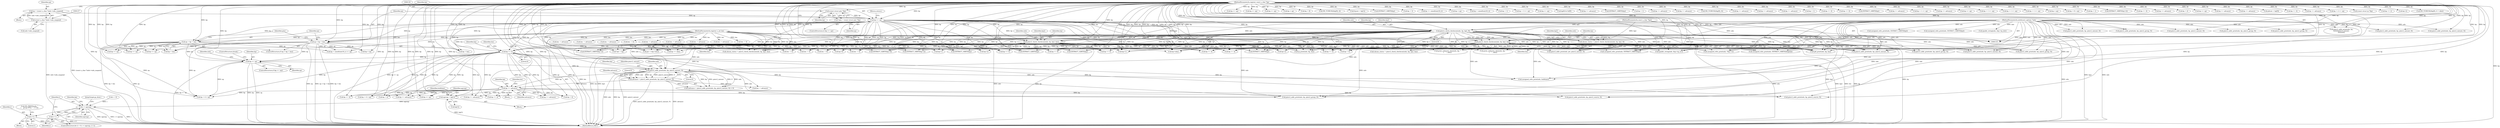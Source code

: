 digraph "0_tcpdump_6fca58f5f9c96749a575f52e20598ad43f5bdf30@array" {
"1000780" [label="(Call,ngroup = bp[1])"];
"1000121" [label="(MethodParameterIn,register const u_char *bp)"];
"1000728" [label="(Call,bp += 4)"];
"1000221" [label="(Call,pimv2_check_checksum(ndo, bp, bp2, len))"];
"1000209" [label="(Call,pimv2_check_checksum(ndo, bp, bp2, 8))"];
"1000120" [label="(MethodParameterIn,netdissect_options *ndo)"];
"1000142" [label="(Call,bp >= ep)"];
"1000129" [label="(Call,(const struct pim *)bp)"];
"1000134" [label="(Call,ep = (const u_char *)ndo->ndo_snapend)"];
"1000136" [label="(Call,(const u_char *)ndo->ndo_snapend)"];
"1000123" [label="(MethodParameterIn,const u_char *bp2)"];
"1000122" [label="(MethodParameterIn,register u_int len)"];
"1000230" [label="(Call,pimv2_check_checksum(ndo, bp, bp2, len))"];
"1000767" [label="(Call,bp += advance)"];
"1000753" [label="(Call,advance = pimv2_addr_print(ndo, bp, pimv2_unicast, 0))"];
"1000755" [label="(Call,pimv2_addr_print(ndo, bp, pimv2_unicast, 0))"];
"1000743" [label="(Call,bp >= ep)"];
"1000147" [label="(Call,ep > bp + len)"];
"1000152" [label="(Call,ep = bp + len)"];
"1000832" [label="(Call,i < ngroup)"];
"1000835" [label="(Call,i++)"];
"1000848" [label="(Call,i+1)"];
"1000404" [label="(Call,EXTRACT_32BITS(bp))"];
"1000668" [label="(Call,pimv2_addr_print(ndo, bp, pimv2_group, 0))"];
"1001418" [label="(Call,bp >= ep)"];
"1000228" [label="(Call,cksum_status = pimv2_check_checksum(ndo, bp, bp2, len))"];
"1000767" [label="(Call,bp += advance)"];
"1000142" [label="(Call,bp >= ep)"];
"1000566" [label="(Call,bp += olen)"];
"1000153" [label="(Identifier,ep)"];
"1000687" [label="(Call,bp >= ep)"];
"1001286" [label="(Call,bp >= ep)"];
"1000613" [label="(Call,ipaddr_string(ndo, &ip->ip_src))"];
"1000549" [label="(Call,print_unknown_data(ndo, bp, \"\n\t    \", olen))"];
"1001298" [label="(Call,pimv2_addr_print(ndo, bp, pimv2_unicast, 0))"];
"1000123" [label="(MethodParameterIn,const u_char *bp2)"];
"1000462" [label="(Call,bp+1)"];
"1000839" [label="(Call,bp >= ep)"];
"1001167" [label="(Call,bp < ep)"];
"1000266" [label="(Call,bp += 4)"];
"1000591" [label="(Call,bp += 8)"];
"1000782" [label="(Call,bp[1])"];
"1000756" [label="(Identifier,ndo)"];
"1000754" [label="(Identifier,advance)"];
"1000786" [label="(Identifier,holdtime)"];
"1000759" [label="(Literal,0)"];
"1000875" [label="(Call,bp + 4)"];
"1000987" [label="(Call,bp += advance)"];
"1000850" [label="(Literal,1)"];
"1000471" [label="(Call,unsigned_relts_print(ndo, *(bp+1)))"];
"1000513" [label="(Call,bp+olen)"];
"1001066" [label="(Call,pimv2_addr_print(ndo, bp, pimv2_unicast, 0))"];
"1001318" [label="(Call,bp + 8)"];
"1001555" [label="(Call,ND_TCHECK2(bp[0], 2))"];
"1000846" [label="(Block,)"];
"1001151" [label="(Call,frpcnt = bp[1])"];
"1000145" [label="(Return,return;)"];
"1001214" [label="(Call,unsigned_relts_print(ndo, EXTRACT_16BITS(bp)))"];
"1000746" [label="(ControlStructure,break;)"];
"1000947" [label="(Call,bp += advance)"];
"1001016" [label="(Call,EXTRACT_16BITS(bp))"];
"1001398" [label="(Call,bp + 3)"];
"1001018" [label="(Call,bp += sizeof(uint16_t))"];
"1000212" [label="(Identifier,bp2)"];
"1001085" [label="(Call,bp < ep)"];
"1000828" [label="(ControlStructure,for (i = 0; i < ngroup; i++))"];
"1001005" [label="(Call,bp + sizeof(uint16_t))"];
"1000867" [label="(Call,bp += advance)"];
"1001517" [label="(Call,pimv2_addr_print(ndo, bp, pimv2_group, 0))"];
"1001200" [label="(Call,bp + 1)"];
"1000335" [label="(Call,EXTRACT_16BITS(bp))"];
"1000121" [label="(MethodParameterIn,register const u_char *bp)"];
"1001397" [label="(Call,bp + 3 >= ep)"];
"1000213" [label="(Literal,8)"];
"1001117" [label="(Call,bp >= ep)"];
"1001324" [label="(Call,bp[0] & 0x80)"];
"1000825" [label="(Call,len -= 4)"];
"1000833" [label="(Identifier,i)"];
"1000210" [label="(Identifier,ndo)"];
"1000975" [label="(Call,pimv2_addr_print(ndo, bp, pimv2_source, 0))"];
"1000990" [label="(Call,len -= advance)"];
"1000760" [label="(Literal,0)"];
"1001195" [label="(Call,bp += advance)"];
"1000848" [label="(Call,i+1)"];
"1001216" [label="(Call,EXTRACT_16BITS(bp))"];
"1000141" [label="(ControlStructure,if (bp >= ep))"];
"1000770" [label="(Call,len -= advance)"];
"1000699" [label="(Call,pimv2_addr_print(ndo, bp, pimv2_unicast, 0))"];
"1001383" [label="(Call,bp + 1)"];
"1001481" [label="(Call,bp += advance)"];
"1000744" [label="(Identifier,bp)"];
"1001282" [label="(Call,len -= advance)"];
"1000129" [label="(Call,(const struct pim *)bp)"];
"1001251" [label="(Call,len -= 4)"];
"1000135" [label="(Identifier,ep)"];
"1000729" [label="(Identifier,bp)"];
"1000491" [label="(Call,bp+2)"];
"1000627" [label="(Call,ip_print(ndo, bp, len))"];
"1001279" [label="(Call,bp += advance)"];
"1000233" [label="(Identifier,bp2)"];
"1000219" [label="(Call,cksum_status = pimv2_check_checksum(ndo, bp, bp2, len))"];
"1000147" [label="(Call,ep > bp + len)"];
"1000232" [label="(Identifier,bp)"];
"1000774" [label="(Call,bp + 4 > ep)"];
"1001360" [label="(Call,bp += 4)"];
"1000209" [label="(Call,pimv2_check_checksum(ndo, bp, bp2, 8))"];
"1001469" [label="(Call,pimv2_addr_print(ndo, bp, pimv2_group, 0))"];
"1000222" [label="(Identifier,ndo)"];
"1000745" [label="(Identifier,ep)"];
"1000652" [label="(Call,len -= 4)"];
"1000768" [label="(Identifier,bp)"];
"1000274" [label="(Call,ND_TCHECK2(bp[0], 4))"];
"1000134" [label="(Call,ep = (const u_char *)ndo->ndo_snapend)"];
"1000711" [label="(Call,bp += advance)"];
"1000683" [label="(Call,len -= advance)"];
"1001078" [label="(Call,bp += advance)"];
"1001506" [label="(Call,bp += advance)"];
"1000721" [label="(Block,)"];
"1000152" [label="(Call,ep = bp + len)"];
"1000575" [label="(Call,bp + 4)"];
"1001004" [label="(Call,bp + sizeof(uint16_t) >= ep)"];
"1001037" [label="(Call,bp + 1)"];
"1001586" [label="(MethodReturn,RET)"];
"1000207" [label="(Call,cksum_status = pimv2_check_checksum(ndo, bp, bp2, 8))"];
"1000910" [label="(Call,len -= 4)"];
"1000633" [label="(Call,ip6_print(ndo, bp, len))"];
"1001414" [label="(Call,bp += 4)"];
"1001494" [label="(Call,pimv2_addr_print(ndo, bp, pimv2_unicast, 0))"];
"1000730" [label="(Literal,4)"];
"1001407" [label="(Call,unsigned_relts_print(ndo, EXTRACT_16BITS(&bp[2])))"];
"1000234" [label="(Identifier,len)"];
"1000757" [label="(Identifier,bp)"];
"1001238" [label="(Call,bp += 4)"];
"1000474" [label="(Call,bp+1)"];
"1000771" [label="(Identifier,len)"];
"1000507" [label="(Call,*ptr = bp)"];
"1000143" [label="(Identifier,bp)"];
"1001566" [label="(Call,EXTRACT_16BITS(bp))"];
"1001310" [label="(Call,bp += advance)"];
"1001199" [label="(Call,bp + 1 >= ep)"];
"1000775" [label="(Call,bp + 4)"];
"1001364" [label="(Call,bp >= ep)"];
"1001552" [label="(Call,bp += advance)"];
"1000834" [label="(Identifier,ngroup)"];
"1001054" [label="(Call,bp >= ep)"];
"1000154" [label="(Call,bp + len)"];
"1000935" [label="(Call,pimv2_addr_print(ndo, bp, pimv2_source, 0))"];
"1000656" [label="(Call,bp >= ep)"];
"1000781" [label="(Identifier,ngroup)"];
"1000138" [label="(Call,ndo->ndo_snapend)"];
"1000993" [label="(JumpTarget,jp_done:)"];
"1000832" [label="(Call,i < ngroup)"];
"1000588" [label="(Call,bp+4)"];
"1001564" [label="(Call,unsigned_relts_print(ndo, EXTRACT_16BITS(bp)))"];
"1000843" [label="(Call,ND_PRINT((ndo, \"\n\t    group #%u: \", i+1)))"];
"1000829" [label="(Call,i = 0)"];
"1000870" [label="(Call,len -= advance)"];
"1001135" [label="(Call,bp + 1 >= ep)"];
"1000270" [label="(Call,bp < ep)"];
"1000619" [label="(Call,ipaddr_string(ndo, &ip->ip_dst))"];
"1001255" [label="(Call,bp >= ep)"];
"1000223" [label="(Identifier,bp)"];
"1001313" [label="(Call,len -= advance)"];
"1000742" [label="(ControlStructure,if (bp >= ep))"];
"1000835" [label="(Call,i++)"];
"1000741" [label="(Block,)"];
"1000357" [label="(Call,EXTRACT_16BITS(bp))"];
"1001382" [label="(Call,bp + 1 >= ep)"];
"1000511" [label="(Call,ptr < (bp+olen))"];
"1000819" [label="(Call,unsigned_relts_print(ndo, holdtime))"];
"1000211" [label="(Identifier,bp)"];
"1000731" [label="(Call,len -= 4)"];
"1000149" [label="(Call,bp + len)"];
"1000907" [label="(Call,bp += 4)"];
"1000122" [label="(MethodParameterIn,register u_int len)"];
"1000479" [label="(Call,EXTRACT_16BITS(bp+2))"];
"1000758" [label="(Identifier,pimv2_unicast)"];
"1001036" [label="(Call,bp + 1 >= ep)"];
"1000780" [label="(Call,ngroup = bp[1])"];
"1000225" [label="(Identifier,len)"];
"1000333" [label="(Call,unsigned_relts_print(ndo, EXTRACT_16BITS(bp)))"];
"1001101" [label="(Call,pimv2_addr_print(ndo, bp, pimv2_group, 0))"];
"1000231" [label="(Identifier,ndo)"];
"1000127" [label="(Call,*pim = (const struct pim *)bp)"];
"1001453" [label="(Call,bp < ep)"];
"1000849" [label="(Identifier,i)"];
"1000148" [label="(Identifier,ep)"];
"1001317" [label="(Call,bp + 8 > ep)"];
"1000587" [label="(Call,EXTRACT_32BITS(bp+4))"];
"1000146" [label="(ControlStructure,if (ep > bp + len))"];
"1000490" [label="(Call,EXTRACT_16BITS(bp+2))"];
"1001136" [label="(Call,bp + 1)"];
"1000361" [label="(Call,EXTRACT_16BITS(bp+2))"];
"1001156" [label="(Call,bp += 4)"];
"1000950" [label="(Call,len -= advance)"];
"1000594" [label="(Call,len -= 8)"];
"1000124" [label="(Block,)"];
"1000480" [label="(Call,bp+2)"];
"1000144" [label="(Identifier,ep)"];
"1000680" [label="(Call,bp += advance)"];
"1000855" [label="(Call,pimv2_addr_print(ndo, bp, pimv2_group, 0))"];
"1001220" [label="(Call,bp + 2)"];
"1000752" [label="(Call,(advance = pimv2_addr_print(ndo, bp, pimv2_unicast, 0)) < 0)"];
"1000136" [label="(Call,(const u_char *)ndo->ndo_snapend)"];
"1000769" [label="(Identifier,advance)"];
"1001023" [label="(Call,bp >= ep)"];
"1000840" [label="(Identifier,bp)"];
"1000874" [label="(Call,bp + 4 > ep)"];
"1000749" [label="(Identifier,ndo)"];
"1001529" [label="(Call,bp += advance)"];
"1001113" [label="(Call,bp += advance)"];
"1001183" [label="(Call,pimv2_addr_print(ndo, bp,\n\t\t\t\t\t\t\t\tpimv2_unicast,\n\t\t\t\t\t\t\t\t0))"];
"1000131" [label="(Identifier,bp)"];
"1000755" [label="(Call,pimv2_addr_print(ndo, bp, pimv2_unicast, 0))"];
"1001376" [label="(Call,pfxcnt = bp[0])"];
"1001540" [label="(Call,pimv2_addr_print(ndo, bp, pimv2_unicast, 0))"];
"1000221" [label="(Call,pimv2_check_checksum(ndo, bp, bp2, len))"];
"1000230" [label="(Call,pimv2_check_checksum(ndo, bp, bp2, len))"];
"1000313" [label="(Call,bp += 4)"];
"1000728" [label="(Call,bp += 4)"];
"1001442" [label="(Call,bp += advance)"];
"1000523" [label="(Call,pimv2_addr_print(ndo, ptr, pimv2_unicast, 0))"];
"1001219" [label="(Call,bp + 2 >= ep)"];
"1000743" [label="(Call,bp >= ep)"];
"1000753" [label="(Call,advance = pimv2_addr_print(ndo, bp, pimv2_unicast, 0))"];
"1000561" [label="(Call,print_unknown_data(ndo, bp, \"\n\t    \", olen))"];
"1000732" [label="(Identifier,len)"];
"1000120" [label="(MethodParameterIn,netdissect_options *ndo)"];
"1001430" [label="(Call,pimv2_addr_print(ndo, bp, pimv2_unicast, 0))"];
"1000224" [label="(Identifier,bp2)"];
"1000599" [label="(Call,(const struct ip *)bp)"];
"1001267" [label="(Call,pimv2_addr_print(ndo, bp, pimv2_group, 0))"];
"1000159" [label="(Identifier,pim)"];
"1000714" [label="(Call,len -= advance)"];
"1000435" [label="(Call,EXTRACT_32BITS(bp))"];
"1000822" [label="(Call,bp += 4)"];
"1001000" [label="(Call,bp += 4)"];
"1001050" [label="(Call,bp += 2)"];
"1001248" [label="(Call,bp += 4)"];
"1000836" [label="(Identifier,i)"];
"1000649" [label="(Call,bp += 4)"];
"1000362" [label="(Call,bp+2)"];
"1000293" [label="(Call,ND_TCHECK2(bp[0], 4 + olen))"];
"1000780" -> "1000721"  [label="AST: "];
"1000780" -> "1000782"  [label="CFG: "];
"1000781" -> "1000780"  [label="AST: "];
"1000782" -> "1000780"  [label="AST: "];
"1000786" -> "1000780"  [label="CFG: "];
"1000780" -> "1001586"  [label="DDG: bp[1]"];
"1000121" -> "1000780"  [label="DDG: bp"];
"1000728" -> "1000780"  [label="DDG: bp"];
"1000767" -> "1000780"  [label="DDG: bp"];
"1000780" -> "1000832"  [label="DDG: ngroup"];
"1000121" -> "1000119"  [label="AST: "];
"1000121" -> "1001586"  [label="DDG: bp"];
"1000121" -> "1000129"  [label="DDG: bp"];
"1000121" -> "1000142"  [label="DDG: bp"];
"1000121" -> "1000147"  [label="DDG: bp"];
"1000121" -> "1000149"  [label="DDG: bp"];
"1000121" -> "1000152"  [label="DDG: bp"];
"1000121" -> "1000154"  [label="DDG: bp"];
"1000121" -> "1000209"  [label="DDG: bp"];
"1000121" -> "1000221"  [label="DDG: bp"];
"1000121" -> "1000230"  [label="DDG: bp"];
"1000121" -> "1000266"  [label="DDG: bp"];
"1000121" -> "1000270"  [label="DDG: bp"];
"1000121" -> "1000274"  [label="DDG: bp"];
"1000121" -> "1000293"  [label="DDG: bp"];
"1000121" -> "1000313"  [label="DDG: bp"];
"1000121" -> "1000335"  [label="DDG: bp"];
"1000121" -> "1000357"  [label="DDG: bp"];
"1000121" -> "1000361"  [label="DDG: bp"];
"1000121" -> "1000362"  [label="DDG: bp"];
"1000121" -> "1000404"  [label="DDG: bp"];
"1000121" -> "1000435"  [label="DDG: bp"];
"1000121" -> "1000462"  [label="DDG: bp"];
"1000121" -> "1000474"  [label="DDG: bp"];
"1000121" -> "1000479"  [label="DDG: bp"];
"1000121" -> "1000480"  [label="DDG: bp"];
"1000121" -> "1000490"  [label="DDG: bp"];
"1000121" -> "1000491"  [label="DDG: bp"];
"1000121" -> "1000507"  [label="DDG: bp"];
"1000121" -> "1000511"  [label="DDG: bp"];
"1000121" -> "1000513"  [label="DDG: bp"];
"1000121" -> "1000549"  [label="DDG: bp"];
"1000121" -> "1000561"  [label="DDG: bp"];
"1000121" -> "1000566"  [label="DDG: bp"];
"1000121" -> "1000575"  [label="DDG: bp"];
"1000121" -> "1000587"  [label="DDG: bp"];
"1000121" -> "1000588"  [label="DDG: bp"];
"1000121" -> "1000591"  [label="DDG: bp"];
"1000121" -> "1000599"  [label="DDG: bp"];
"1000121" -> "1000627"  [label="DDG: bp"];
"1000121" -> "1000633"  [label="DDG: bp"];
"1000121" -> "1000649"  [label="DDG: bp"];
"1000121" -> "1000656"  [label="DDG: bp"];
"1000121" -> "1000668"  [label="DDG: bp"];
"1000121" -> "1000680"  [label="DDG: bp"];
"1000121" -> "1000687"  [label="DDG: bp"];
"1000121" -> "1000699"  [label="DDG: bp"];
"1000121" -> "1000711"  [label="DDG: bp"];
"1000121" -> "1000728"  [label="DDG: bp"];
"1000121" -> "1000743"  [label="DDG: bp"];
"1000121" -> "1000755"  [label="DDG: bp"];
"1000121" -> "1000767"  [label="DDG: bp"];
"1000121" -> "1000774"  [label="DDG: bp"];
"1000121" -> "1000775"  [label="DDG: bp"];
"1000121" -> "1000822"  [label="DDG: bp"];
"1000121" -> "1000839"  [label="DDG: bp"];
"1000121" -> "1000855"  [label="DDG: bp"];
"1000121" -> "1000867"  [label="DDG: bp"];
"1000121" -> "1000874"  [label="DDG: bp"];
"1000121" -> "1000875"  [label="DDG: bp"];
"1000121" -> "1000907"  [label="DDG: bp"];
"1000121" -> "1000935"  [label="DDG: bp"];
"1000121" -> "1000947"  [label="DDG: bp"];
"1000121" -> "1000975"  [label="DDG: bp"];
"1000121" -> "1000987"  [label="DDG: bp"];
"1000121" -> "1001000"  [label="DDG: bp"];
"1000121" -> "1001004"  [label="DDG: bp"];
"1000121" -> "1001005"  [label="DDG: bp"];
"1000121" -> "1001016"  [label="DDG: bp"];
"1000121" -> "1001018"  [label="DDG: bp"];
"1000121" -> "1001023"  [label="DDG: bp"];
"1000121" -> "1001036"  [label="DDG: bp"];
"1000121" -> "1001037"  [label="DDG: bp"];
"1000121" -> "1001050"  [label="DDG: bp"];
"1000121" -> "1001054"  [label="DDG: bp"];
"1000121" -> "1001066"  [label="DDG: bp"];
"1000121" -> "1001078"  [label="DDG: bp"];
"1000121" -> "1001085"  [label="DDG: bp"];
"1000121" -> "1001101"  [label="DDG: bp"];
"1000121" -> "1001113"  [label="DDG: bp"];
"1000121" -> "1001117"  [label="DDG: bp"];
"1000121" -> "1001135"  [label="DDG: bp"];
"1000121" -> "1001136"  [label="DDG: bp"];
"1000121" -> "1001151"  [label="DDG: bp"];
"1000121" -> "1001156"  [label="DDG: bp"];
"1000121" -> "1001167"  [label="DDG: bp"];
"1000121" -> "1001183"  [label="DDG: bp"];
"1000121" -> "1001195"  [label="DDG: bp"];
"1000121" -> "1001199"  [label="DDG: bp"];
"1000121" -> "1001200"  [label="DDG: bp"];
"1000121" -> "1001216"  [label="DDG: bp"];
"1000121" -> "1001219"  [label="DDG: bp"];
"1000121" -> "1001220"  [label="DDG: bp"];
"1000121" -> "1001238"  [label="DDG: bp"];
"1000121" -> "1001248"  [label="DDG: bp"];
"1000121" -> "1001255"  [label="DDG: bp"];
"1000121" -> "1001267"  [label="DDG: bp"];
"1000121" -> "1001279"  [label="DDG: bp"];
"1000121" -> "1001286"  [label="DDG: bp"];
"1000121" -> "1001298"  [label="DDG: bp"];
"1000121" -> "1001310"  [label="DDG: bp"];
"1000121" -> "1001317"  [label="DDG: bp"];
"1000121" -> "1001318"  [label="DDG: bp"];
"1000121" -> "1001324"  [label="DDG: bp"];
"1000121" -> "1001360"  [label="DDG: bp"];
"1000121" -> "1001364"  [label="DDG: bp"];
"1000121" -> "1001376"  [label="DDG: bp"];
"1000121" -> "1001382"  [label="DDG: bp"];
"1000121" -> "1001383"  [label="DDG: bp"];
"1000121" -> "1001397"  [label="DDG: bp"];
"1000121" -> "1001398"  [label="DDG: bp"];
"1000121" -> "1001414"  [label="DDG: bp"];
"1000121" -> "1001418"  [label="DDG: bp"];
"1000121" -> "1001430"  [label="DDG: bp"];
"1000121" -> "1001442"  [label="DDG: bp"];
"1000121" -> "1001453"  [label="DDG: bp"];
"1000121" -> "1001469"  [label="DDG: bp"];
"1000121" -> "1001481"  [label="DDG: bp"];
"1000121" -> "1001494"  [label="DDG: bp"];
"1000121" -> "1001506"  [label="DDG: bp"];
"1000121" -> "1001517"  [label="DDG: bp"];
"1000121" -> "1001529"  [label="DDG: bp"];
"1000121" -> "1001540"  [label="DDG: bp"];
"1000121" -> "1001552"  [label="DDG: bp"];
"1000121" -> "1001555"  [label="DDG: bp"];
"1000121" -> "1001566"  [label="DDG: bp"];
"1000728" -> "1000721"  [label="AST: "];
"1000728" -> "1000730"  [label="CFG: "];
"1000729" -> "1000728"  [label="AST: "];
"1000730" -> "1000728"  [label="AST: "];
"1000732" -> "1000728"  [label="CFG: "];
"1000221" -> "1000728"  [label="DDG: bp"];
"1000230" -> "1000728"  [label="DDG: bp"];
"1000209" -> "1000728"  [label="DDG: bp"];
"1000142" -> "1000728"  [label="DDG: bp"];
"1000728" -> "1000743"  [label="DDG: bp"];
"1000728" -> "1000774"  [label="DDG: bp"];
"1000728" -> "1000775"  [label="DDG: bp"];
"1000728" -> "1000822"  [label="DDG: bp"];
"1000728" -> "1000839"  [label="DDG: bp"];
"1000728" -> "1000855"  [label="DDG: bp"];
"1000728" -> "1000867"  [label="DDG: bp"];
"1000728" -> "1000874"  [label="DDG: bp"];
"1000728" -> "1000875"  [label="DDG: bp"];
"1000728" -> "1000907"  [label="DDG: bp"];
"1000728" -> "1000935"  [label="DDG: bp"];
"1000728" -> "1000947"  [label="DDG: bp"];
"1000728" -> "1000975"  [label="DDG: bp"];
"1000728" -> "1000987"  [label="DDG: bp"];
"1000221" -> "1000219"  [label="AST: "];
"1000221" -> "1000225"  [label="CFG: "];
"1000222" -> "1000221"  [label="AST: "];
"1000223" -> "1000221"  [label="AST: "];
"1000224" -> "1000221"  [label="AST: "];
"1000225" -> "1000221"  [label="AST: "];
"1000219" -> "1000221"  [label="CFG: "];
"1000221" -> "1001586"  [label="DDG: len"];
"1000221" -> "1001586"  [label="DDG: bp"];
"1000221" -> "1001586"  [label="DDG: ndo"];
"1000221" -> "1001586"  [label="DDG: bp2"];
"1000221" -> "1000219"  [label="DDG: ndo"];
"1000221" -> "1000219"  [label="DDG: bp"];
"1000221" -> "1000219"  [label="DDG: bp2"];
"1000221" -> "1000219"  [label="DDG: len"];
"1000209" -> "1000221"  [label="DDG: ndo"];
"1000209" -> "1000221"  [label="DDG: bp"];
"1000209" -> "1000221"  [label="DDG: bp2"];
"1000120" -> "1000221"  [label="DDG: ndo"];
"1000123" -> "1000221"  [label="DDG: bp2"];
"1000122" -> "1000221"  [label="DDG: len"];
"1000221" -> "1000266"  [label="DDG: bp"];
"1000221" -> "1000333"  [label="DDG: ndo"];
"1000221" -> "1000335"  [label="DDG: bp"];
"1000221" -> "1000357"  [label="DDG: bp"];
"1000221" -> "1000404"  [label="DDG: bp"];
"1000221" -> "1000435"  [label="DDG: bp"];
"1000221" -> "1000462"  [label="DDG: bp"];
"1000221" -> "1000471"  [label="DDG: ndo"];
"1000221" -> "1000474"  [label="DDG: bp"];
"1000221" -> "1000479"  [label="DDG: bp"];
"1000221" -> "1000480"  [label="DDG: bp"];
"1000221" -> "1000490"  [label="DDG: bp"];
"1000221" -> "1000491"  [label="DDG: bp"];
"1000221" -> "1000507"  [label="DDG: bp"];
"1000221" -> "1000511"  [label="DDG: bp"];
"1000221" -> "1000513"  [label="DDG: bp"];
"1000221" -> "1000523"  [label="DDG: ndo"];
"1000221" -> "1000549"  [label="DDG: ndo"];
"1000221" -> "1000549"  [label="DDG: bp"];
"1000221" -> "1000561"  [label="DDG: ndo"];
"1000221" -> "1000561"  [label="DDG: bp"];
"1000221" -> "1000566"  [label="DDG: bp"];
"1000221" -> "1000575"  [label="DDG: bp"];
"1000221" -> "1000587"  [label="DDG: bp"];
"1000221" -> "1000588"  [label="DDG: bp"];
"1000221" -> "1000591"  [label="DDG: bp"];
"1000221" -> "1000594"  [label="DDG: len"];
"1000221" -> "1000613"  [label="DDG: ndo"];
"1000221" -> "1000627"  [label="DDG: ndo"];
"1000221" -> "1000627"  [label="DDG: bp"];
"1000221" -> "1000627"  [label="DDG: len"];
"1000221" -> "1000633"  [label="DDG: ndo"];
"1000221" -> "1000633"  [label="DDG: bp"];
"1000221" -> "1000633"  [label="DDG: len"];
"1000221" -> "1000649"  [label="DDG: bp"];
"1000221" -> "1000652"  [label="DDG: len"];
"1000221" -> "1000668"  [label="DDG: ndo"];
"1000221" -> "1000731"  [label="DDG: len"];
"1000221" -> "1000755"  [label="DDG: ndo"];
"1000221" -> "1000819"  [label="DDG: ndo"];
"1000221" -> "1000855"  [label="DDG: ndo"];
"1000221" -> "1001000"  [label="DDG: bp"];
"1000221" -> "1001066"  [label="DDG: ndo"];
"1000221" -> "1001248"  [label="DDG: bp"];
"1000221" -> "1001251"  [label="DDG: len"];
"1000221" -> "1001267"  [label="DDG: ndo"];
"1000221" -> "1001360"  [label="DDG: bp"];
"1000221" -> "1001407"  [label="DDG: ndo"];
"1000221" -> "1001494"  [label="DDG: ndo"];
"1000221" -> "1001494"  [label="DDG: bp"];
"1000209" -> "1000207"  [label="AST: "];
"1000209" -> "1000213"  [label="CFG: "];
"1000210" -> "1000209"  [label="AST: "];
"1000211" -> "1000209"  [label="AST: "];
"1000212" -> "1000209"  [label="AST: "];
"1000213" -> "1000209"  [label="AST: "];
"1000207" -> "1000209"  [label="CFG: "];
"1000209" -> "1001586"  [label="DDG: ndo"];
"1000209" -> "1001586"  [label="DDG: bp2"];
"1000209" -> "1001586"  [label="DDG: bp"];
"1000209" -> "1000207"  [label="DDG: ndo"];
"1000209" -> "1000207"  [label="DDG: bp"];
"1000209" -> "1000207"  [label="DDG: bp2"];
"1000209" -> "1000207"  [label="DDG: 8"];
"1000120" -> "1000209"  [label="DDG: ndo"];
"1000142" -> "1000209"  [label="DDG: bp"];
"1000123" -> "1000209"  [label="DDG: bp2"];
"1000209" -> "1000266"  [label="DDG: bp"];
"1000209" -> "1000333"  [label="DDG: ndo"];
"1000209" -> "1000335"  [label="DDG: bp"];
"1000209" -> "1000357"  [label="DDG: bp"];
"1000209" -> "1000404"  [label="DDG: bp"];
"1000209" -> "1000435"  [label="DDG: bp"];
"1000209" -> "1000462"  [label="DDG: bp"];
"1000209" -> "1000471"  [label="DDG: ndo"];
"1000209" -> "1000474"  [label="DDG: bp"];
"1000209" -> "1000479"  [label="DDG: bp"];
"1000209" -> "1000480"  [label="DDG: bp"];
"1000209" -> "1000490"  [label="DDG: bp"];
"1000209" -> "1000491"  [label="DDG: bp"];
"1000209" -> "1000507"  [label="DDG: bp"];
"1000209" -> "1000511"  [label="DDG: bp"];
"1000209" -> "1000513"  [label="DDG: bp"];
"1000209" -> "1000523"  [label="DDG: ndo"];
"1000209" -> "1000549"  [label="DDG: ndo"];
"1000209" -> "1000549"  [label="DDG: bp"];
"1000209" -> "1000561"  [label="DDG: ndo"];
"1000209" -> "1000561"  [label="DDG: bp"];
"1000209" -> "1000566"  [label="DDG: bp"];
"1000209" -> "1000575"  [label="DDG: bp"];
"1000209" -> "1000587"  [label="DDG: bp"];
"1000209" -> "1000588"  [label="DDG: bp"];
"1000209" -> "1000591"  [label="DDG: bp"];
"1000209" -> "1000613"  [label="DDG: ndo"];
"1000209" -> "1000627"  [label="DDG: ndo"];
"1000209" -> "1000627"  [label="DDG: bp"];
"1000209" -> "1000633"  [label="DDG: ndo"];
"1000209" -> "1000633"  [label="DDG: bp"];
"1000209" -> "1000649"  [label="DDG: bp"];
"1000209" -> "1000668"  [label="DDG: ndo"];
"1000209" -> "1000755"  [label="DDG: ndo"];
"1000209" -> "1000819"  [label="DDG: ndo"];
"1000209" -> "1000855"  [label="DDG: ndo"];
"1000209" -> "1001000"  [label="DDG: bp"];
"1000209" -> "1001066"  [label="DDG: ndo"];
"1000209" -> "1001248"  [label="DDG: bp"];
"1000209" -> "1001267"  [label="DDG: ndo"];
"1000209" -> "1001360"  [label="DDG: bp"];
"1000209" -> "1001407"  [label="DDG: ndo"];
"1000209" -> "1001494"  [label="DDG: ndo"];
"1000209" -> "1001494"  [label="DDG: bp"];
"1000120" -> "1000119"  [label="AST: "];
"1000120" -> "1001586"  [label="DDG: ndo"];
"1000120" -> "1000230"  [label="DDG: ndo"];
"1000120" -> "1000333"  [label="DDG: ndo"];
"1000120" -> "1000471"  [label="DDG: ndo"];
"1000120" -> "1000523"  [label="DDG: ndo"];
"1000120" -> "1000549"  [label="DDG: ndo"];
"1000120" -> "1000561"  [label="DDG: ndo"];
"1000120" -> "1000613"  [label="DDG: ndo"];
"1000120" -> "1000619"  [label="DDG: ndo"];
"1000120" -> "1000627"  [label="DDG: ndo"];
"1000120" -> "1000633"  [label="DDG: ndo"];
"1000120" -> "1000668"  [label="DDG: ndo"];
"1000120" -> "1000699"  [label="DDG: ndo"];
"1000120" -> "1000755"  [label="DDG: ndo"];
"1000120" -> "1000819"  [label="DDG: ndo"];
"1000120" -> "1000855"  [label="DDG: ndo"];
"1000120" -> "1000935"  [label="DDG: ndo"];
"1000120" -> "1000975"  [label="DDG: ndo"];
"1000120" -> "1001066"  [label="DDG: ndo"];
"1000120" -> "1001101"  [label="DDG: ndo"];
"1000120" -> "1001183"  [label="DDG: ndo"];
"1000120" -> "1001214"  [label="DDG: ndo"];
"1000120" -> "1001267"  [label="DDG: ndo"];
"1000120" -> "1001298"  [label="DDG: ndo"];
"1000120" -> "1001407"  [label="DDG: ndo"];
"1000120" -> "1001430"  [label="DDG: ndo"];
"1000120" -> "1001469"  [label="DDG: ndo"];
"1000120" -> "1001494"  [label="DDG: ndo"];
"1000120" -> "1001517"  [label="DDG: ndo"];
"1000120" -> "1001540"  [label="DDG: ndo"];
"1000120" -> "1001564"  [label="DDG: ndo"];
"1000142" -> "1000141"  [label="AST: "];
"1000142" -> "1000144"  [label="CFG: "];
"1000143" -> "1000142"  [label="AST: "];
"1000144" -> "1000142"  [label="AST: "];
"1000145" -> "1000142"  [label="CFG: "];
"1000148" -> "1000142"  [label="CFG: "];
"1000142" -> "1001586"  [label="DDG: bp >= ep"];
"1000142" -> "1001586"  [label="DDG: ep"];
"1000142" -> "1001586"  [label="DDG: bp"];
"1000129" -> "1000142"  [label="DDG: bp"];
"1000134" -> "1000142"  [label="DDG: ep"];
"1000142" -> "1000147"  [label="DDG: ep"];
"1000142" -> "1000147"  [label="DDG: bp"];
"1000142" -> "1000149"  [label="DDG: bp"];
"1000142" -> "1000152"  [label="DDG: bp"];
"1000142" -> "1000154"  [label="DDG: bp"];
"1000142" -> "1000230"  [label="DDG: bp"];
"1000142" -> "1000266"  [label="DDG: bp"];
"1000142" -> "1000335"  [label="DDG: bp"];
"1000142" -> "1000357"  [label="DDG: bp"];
"1000142" -> "1000404"  [label="DDG: bp"];
"1000142" -> "1000435"  [label="DDG: bp"];
"1000142" -> "1000462"  [label="DDG: bp"];
"1000142" -> "1000474"  [label="DDG: bp"];
"1000142" -> "1000479"  [label="DDG: bp"];
"1000142" -> "1000480"  [label="DDG: bp"];
"1000142" -> "1000490"  [label="DDG: bp"];
"1000142" -> "1000491"  [label="DDG: bp"];
"1000142" -> "1000507"  [label="DDG: bp"];
"1000142" -> "1000511"  [label="DDG: bp"];
"1000142" -> "1000513"  [label="DDG: bp"];
"1000142" -> "1000549"  [label="DDG: bp"];
"1000142" -> "1000561"  [label="DDG: bp"];
"1000142" -> "1000566"  [label="DDG: bp"];
"1000142" -> "1000575"  [label="DDG: bp"];
"1000142" -> "1000587"  [label="DDG: bp"];
"1000142" -> "1000588"  [label="DDG: bp"];
"1000142" -> "1000591"  [label="DDG: bp"];
"1000142" -> "1000627"  [label="DDG: bp"];
"1000142" -> "1000633"  [label="DDG: bp"];
"1000142" -> "1000649"  [label="DDG: bp"];
"1000142" -> "1001000"  [label="DDG: bp"];
"1000142" -> "1001248"  [label="DDG: bp"];
"1000142" -> "1001360"  [label="DDG: bp"];
"1000142" -> "1001494"  [label="DDG: bp"];
"1000129" -> "1000127"  [label="AST: "];
"1000129" -> "1000131"  [label="CFG: "];
"1000130" -> "1000129"  [label="AST: "];
"1000131" -> "1000129"  [label="AST: "];
"1000127" -> "1000129"  [label="CFG: "];
"1000129" -> "1000127"  [label="DDG: bp"];
"1000134" -> "1000124"  [label="AST: "];
"1000134" -> "1000136"  [label="CFG: "];
"1000135" -> "1000134"  [label="AST: "];
"1000136" -> "1000134"  [label="AST: "];
"1000143" -> "1000134"  [label="CFG: "];
"1000134" -> "1001586"  [label="DDG: (const u_char *)ndo->ndo_snapend"];
"1000136" -> "1000134"  [label="DDG: ndo->ndo_snapend"];
"1000136" -> "1000138"  [label="CFG: "];
"1000137" -> "1000136"  [label="AST: "];
"1000138" -> "1000136"  [label="AST: "];
"1000136" -> "1001586"  [label="DDG: ndo->ndo_snapend"];
"1000123" -> "1000119"  [label="AST: "];
"1000123" -> "1001586"  [label="DDG: bp2"];
"1000123" -> "1000230"  [label="DDG: bp2"];
"1000122" -> "1000119"  [label="AST: "];
"1000122" -> "1001586"  [label="DDG: len"];
"1000122" -> "1000147"  [label="DDG: len"];
"1000122" -> "1000149"  [label="DDG: len"];
"1000122" -> "1000152"  [label="DDG: len"];
"1000122" -> "1000154"  [label="DDG: len"];
"1000122" -> "1000230"  [label="DDG: len"];
"1000122" -> "1000594"  [label="DDG: len"];
"1000122" -> "1000627"  [label="DDG: len"];
"1000122" -> "1000633"  [label="DDG: len"];
"1000122" -> "1000652"  [label="DDG: len"];
"1000122" -> "1000683"  [label="DDG: len"];
"1000122" -> "1000714"  [label="DDG: len"];
"1000122" -> "1000731"  [label="DDG: len"];
"1000122" -> "1000770"  [label="DDG: len"];
"1000122" -> "1000825"  [label="DDG: len"];
"1000122" -> "1000870"  [label="DDG: len"];
"1000122" -> "1000910"  [label="DDG: len"];
"1000122" -> "1000950"  [label="DDG: len"];
"1000122" -> "1000990"  [label="DDG: len"];
"1000122" -> "1001251"  [label="DDG: len"];
"1000122" -> "1001282"  [label="DDG: len"];
"1000122" -> "1001313"  [label="DDG: len"];
"1000230" -> "1000228"  [label="AST: "];
"1000230" -> "1000234"  [label="CFG: "];
"1000231" -> "1000230"  [label="AST: "];
"1000232" -> "1000230"  [label="AST: "];
"1000233" -> "1000230"  [label="AST: "];
"1000234" -> "1000230"  [label="AST: "];
"1000228" -> "1000230"  [label="CFG: "];
"1000230" -> "1001586"  [label="DDG: bp2"];
"1000230" -> "1001586"  [label="DDG: ndo"];
"1000230" -> "1001586"  [label="DDG: bp"];
"1000230" -> "1001586"  [label="DDG: len"];
"1000230" -> "1000228"  [label="DDG: ndo"];
"1000230" -> "1000228"  [label="DDG: bp"];
"1000230" -> "1000228"  [label="DDG: bp2"];
"1000230" -> "1000228"  [label="DDG: len"];
"1000230" -> "1000266"  [label="DDG: bp"];
"1000230" -> "1000333"  [label="DDG: ndo"];
"1000230" -> "1000335"  [label="DDG: bp"];
"1000230" -> "1000357"  [label="DDG: bp"];
"1000230" -> "1000404"  [label="DDG: bp"];
"1000230" -> "1000435"  [label="DDG: bp"];
"1000230" -> "1000462"  [label="DDG: bp"];
"1000230" -> "1000471"  [label="DDG: ndo"];
"1000230" -> "1000474"  [label="DDG: bp"];
"1000230" -> "1000479"  [label="DDG: bp"];
"1000230" -> "1000480"  [label="DDG: bp"];
"1000230" -> "1000490"  [label="DDG: bp"];
"1000230" -> "1000491"  [label="DDG: bp"];
"1000230" -> "1000507"  [label="DDG: bp"];
"1000230" -> "1000511"  [label="DDG: bp"];
"1000230" -> "1000513"  [label="DDG: bp"];
"1000230" -> "1000523"  [label="DDG: ndo"];
"1000230" -> "1000549"  [label="DDG: ndo"];
"1000230" -> "1000549"  [label="DDG: bp"];
"1000230" -> "1000561"  [label="DDG: ndo"];
"1000230" -> "1000561"  [label="DDG: bp"];
"1000230" -> "1000566"  [label="DDG: bp"];
"1000230" -> "1000575"  [label="DDG: bp"];
"1000230" -> "1000587"  [label="DDG: bp"];
"1000230" -> "1000588"  [label="DDG: bp"];
"1000230" -> "1000591"  [label="DDG: bp"];
"1000230" -> "1000594"  [label="DDG: len"];
"1000230" -> "1000613"  [label="DDG: ndo"];
"1000230" -> "1000627"  [label="DDG: ndo"];
"1000230" -> "1000627"  [label="DDG: bp"];
"1000230" -> "1000627"  [label="DDG: len"];
"1000230" -> "1000633"  [label="DDG: ndo"];
"1000230" -> "1000633"  [label="DDG: bp"];
"1000230" -> "1000633"  [label="DDG: len"];
"1000230" -> "1000649"  [label="DDG: bp"];
"1000230" -> "1000652"  [label="DDG: len"];
"1000230" -> "1000668"  [label="DDG: ndo"];
"1000230" -> "1000731"  [label="DDG: len"];
"1000230" -> "1000755"  [label="DDG: ndo"];
"1000230" -> "1000819"  [label="DDG: ndo"];
"1000230" -> "1000855"  [label="DDG: ndo"];
"1000230" -> "1001000"  [label="DDG: bp"];
"1000230" -> "1001066"  [label="DDG: ndo"];
"1000230" -> "1001248"  [label="DDG: bp"];
"1000230" -> "1001251"  [label="DDG: len"];
"1000230" -> "1001267"  [label="DDG: ndo"];
"1000230" -> "1001360"  [label="DDG: bp"];
"1000230" -> "1001407"  [label="DDG: ndo"];
"1000230" -> "1001494"  [label="DDG: ndo"];
"1000230" -> "1001494"  [label="DDG: bp"];
"1000767" -> "1000741"  [label="AST: "];
"1000767" -> "1000769"  [label="CFG: "];
"1000768" -> "1000767"  [label="AST: "];
"1000769" -> "1000767"  [label="AST: "];
"1000771" -> "1000767"  [label="CFG: "];
"1000753" -> "1000767"  [label="DDG: advance"];
"1000755" -> "1000767"  [label="DDG: bp"];
"1000767" -> "1000774"  [label="DDG: bp"];
"1000767" -> "1000775"  [label="DDG: bp"];
"1000767" -> "1000822"  [label="DDG: bp"];
"1000767" -> "1000839"  [label="DDG: bp"];
"1000767" -> "1000855"  [label="DDG: bp"];
"1000767" -> "1000867"  [label="DDG: bp"];
"1000767" -> "1000874"  [label="DDG: bp"];
"1000767" -> "1000875"  [label="DDG: bp"];
"1000767" -> "1000907"  [label="DDG: bp"];
"1000767" -> "1000935"  [label="DDG: bp"];
"1000767" -> "1000947"  [label="DDG: bp"];
"1000767" -> "1000975"  [label="DDG: bp"];
"1000767" -> "1000987"  [label="DDG: bp"];
"1000753" -> "1000752"  [label="AST: "];
"1000753" -> "1000755"  [label="CFG: "];
"1000754" -> "1000753"  [label="AST: "];
"1000755" -> "1000753"  [label="AST: "];
"1000760" -> "1000753"  [label="CFG: "];
"1000753" -> "1001586"  [label="DDG: advance"];
"1000753" -> "1001586"  [label="DDG: pimv2_addr_print(ndo, bp, pimv2_unicast, 0)"];
"1000753" -> "1000752"  [label="DDG: advance"];
"1000755" -> "1000753"  [label="DDG: ndo"];
"1000755" -> "1000753"  [label="DDG: bp"];
"1000755" -> "1000753"  [label="DDG: pimv2_unicast"];
"1000755" -> "1000753"  [label="DDG: 0"];
"1000753" -> "1000770"  [label="DDG: advance"];
"1000755" -> "1000759"  [label="CFG: "];
"1000756" -> "1000755"  [label="AST: "];
"1000757" -> "1000755"  [label="AST: "];
"1000758" -> "1000755"  [label="AST: "];
"1000759" -> "1000755"  [label="AST: "];
"1000755" -> "1001586"  [label="DDG: bp"];
"1000755" -> "1001586"  [label="DDG: pimv2_unicast"];
"1000755" -> "1001586"  [label="DDG: ndo"];
"1000755" -> "1000752"  [label="DDG: ndo"];
"1000755" -> "1000752"  [label="DDG: bp"];
"1000755" -> "1000752"  [label="DDG: pimv2_unicast"];
"1000755" -> "1000752"  [label="DDG: 0"];
"1000743" -> "1000755"  [label="DDG: bp"];
"1000755" -> "1000819"  [label="DDG: ndo"];
"1000755" -> "1000855"  [label="DDG: ndo"];
"1000743" -> "1000742"  [label="AST: "];
"1000743" -> "1000745"  [label="CFG: "];
"1000744" -> "1000743"  [label="AST: "];
"1000745" -> "1000743"  [label="AST: "];
"1000746" -> "1000743"  [label="CFG: "];
"1000749" -> "1000743"  [label="CFG: "];
"1000743" -> "1001586"  [label="DDG: bp"];
"1000743" -> "1001586"  [label="DDG: ep"];
"1000743" -> "1001586"  [label="DDG: bp >= ep"];
"1000147" -> "1000743"  [label="DDG: ep"];
"1000152" -> "1000743"  [label="DDG: ep"];
"1000743" -> "1000774"  [label="DDG: ep"];
"1000147" -> "1000146"  [label="AST: "];
"1000147" -> "1000149"  [label="CFG: "];
"1000148" -> "1000147"  [label="AST: "];
"1000149" -> "1000147"  [label="AST: "];
"1000153" -> "1000147"  [label="CFG: "];
"1000159" -> "1000147"  [label="CFG: "];
"1000147" -> "1001586"  [label="DDG: bp + len"];
"1000147" -> "1001586"  [label="DDG: ep"];
"1000147" -> "1001586"  [label="DDG: ep > bp + len"];
"1000147" -> "1000270"  [label="DDG: ep"];
"1000147" -> "1000656"  [label="DDG: ep"];
"1000147" -> "1000774"  [label="DDG: ep"];
"1000147" -> "1001004"  [label="DDG: ep"];
"1000147" -> "1001255"  [label="DDG: ep"];
"1000147" -> "1001364"  [label="DDG: ep"];
"1000152" -> "1000146"  [label="AST: "];
"1000152" -> "1000154"  [label="CFG: "];
"1000153" -> "1000152"  [label="AST: "];
"1000154" -> "1000152"  [label="AST: "];
"1000159" -> "1000152"  [label="CFG: "];
"1000152" -> "1001586"  [label="DDG: ep"];
"1000152" -> "1001586"  [label="DDG: bp + len"];
"1000152" -> "1000270"  [label="DDG: ep"];
"1000152" -> "1000656"  [label="DDG: ep"];
"1000152" -> "1000774"  [label="DDG: ep"];
"1000152" -> "1001004"  [label="DDG: ep"];
"1000152" -> "1001255"  [label="DDG: ep"];
"1000152" -> "1001364"  [label="DDG: ep"];
"1000832" -> "1000828"  [label="AST: "];
"1000832" -> "1000834"  [label="CFG: "];
"1000833" -> "1000832"  [label="AST: "];
"1000834" -> "1000832"  [label="AST: "];
"1000840" -> "1000832"  [label="CFG: "];
"1000993" -> "1000832"  [label="CFG: "];
"1000832" -> "1001586"  [label="DDG: ngroup"];
"1000832" -> "1001586"  [label="DDG: i < ngroup"];
"1000832" -> "1001586"  [label="DDG: i"];
"1000829" -> "1000832"  [label="DDG: i"];
"1000835" -> "1000832"  [label="DDG: i"];
"1000832" -> "1000835"  [label="DDG: i"];
"1000832" -> "1000848"  [label="DDG: i"];
"1000835" -> "1000828"  [label="AST: "];
"1000835" -> "1000836"  [label="CFG: "];
"1000836" -> "1000835"  [label="AST: "];
"1000833" -> "1000835"  [label="CFG: "];
"1000848" -> "1000846"  [label="AST: "];
"1000848" -> "1000850"  [label="CFG: "];
"1000849" -> "1000848"  [label="AST: "];
"1000850" -> "1000848"  [label="AST: "];
"1000843" -> "1000848"  [label="CFG: "];
"1000848" -> "1001586"  [label="DDG: i"];
"1000848" -> "1001586"  [label="DDG: i+1"];
}
